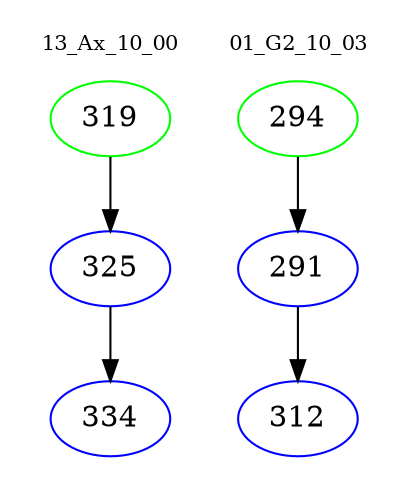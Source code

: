 digraph{
subgraph cluster_0 {
color = white
label = "13_Ax_10_00";
fontsize=10;
T0_319 [label="319", color="green"]
T0_319 -> T0_325 [color="black"]
T0_325 [label="325", color="blue"]
T0_325 -> T0_334 [color="black"]
T0_334 [label="334", color="blue"]
}
subgraph cluster_1 {
color = white
label = "01_G2_10_03";
fontsize=10;
T1_294 [label="294", color="green"]
T1_294 -> T1_291 [color="black"]
T1_291 [label="291", color="blue"]
T1_291 -> T1_312 [color="black"]
T1_312 [label="312", color="blue"]
}
}
